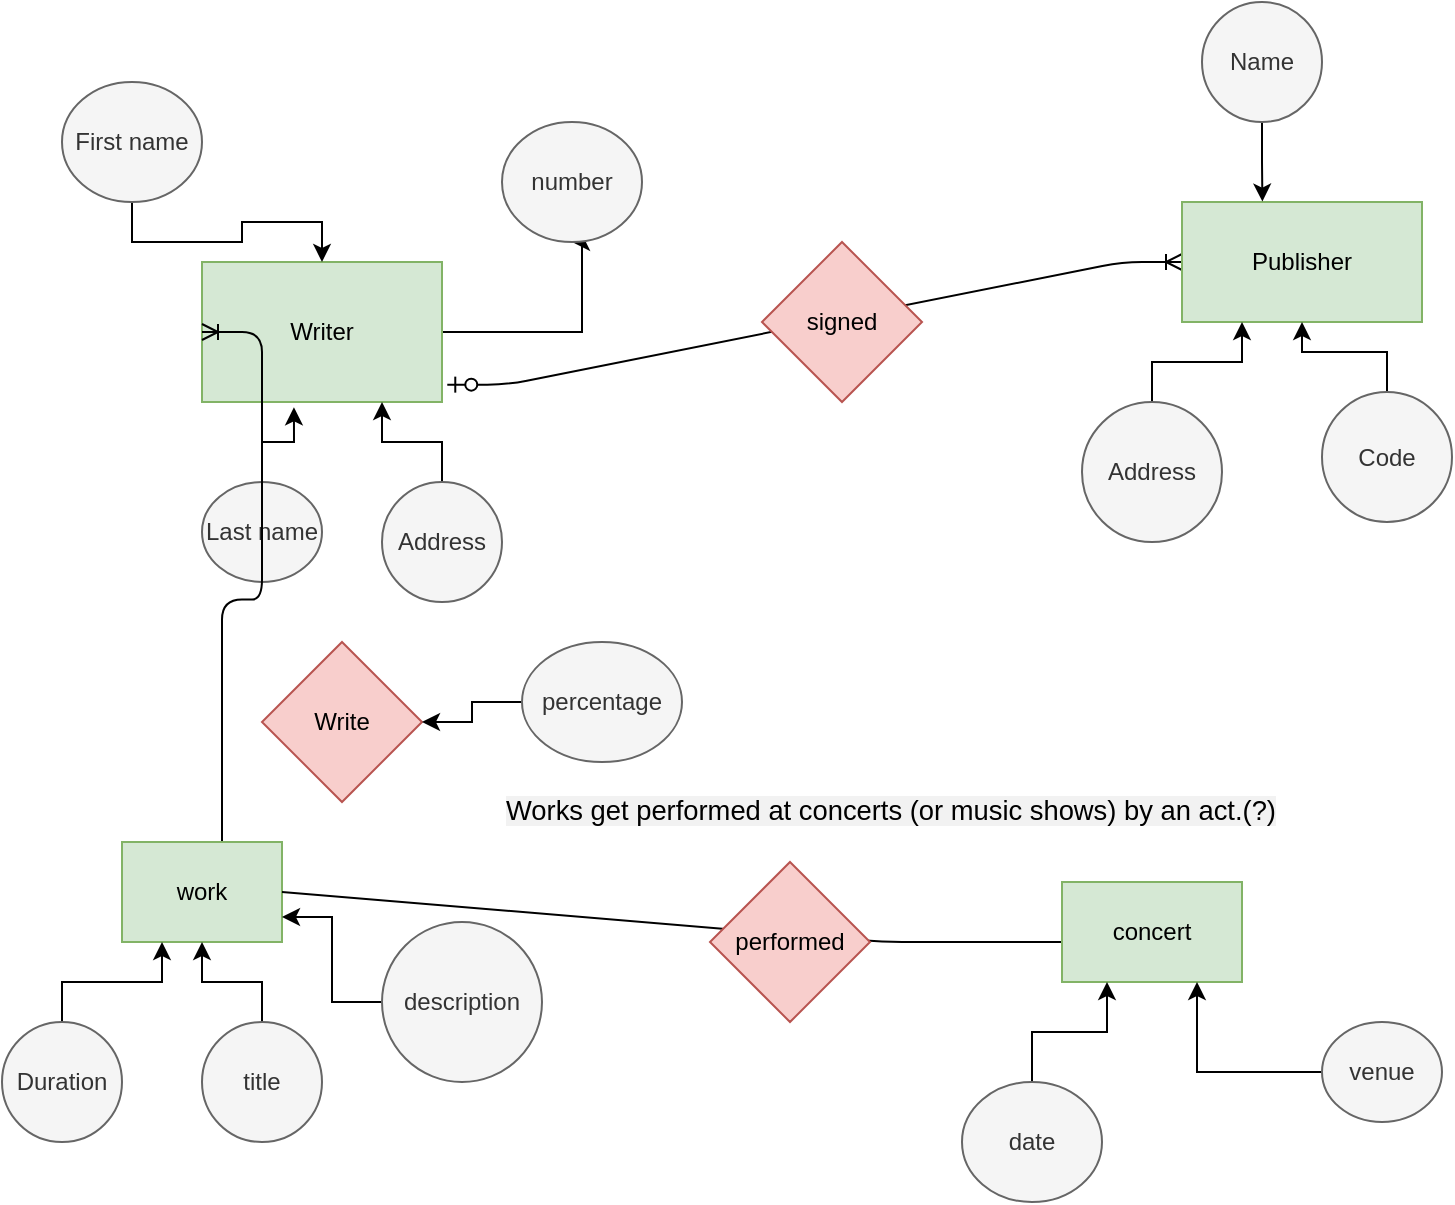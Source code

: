 <mxfile version="13.0.3" type="github">
  <diagram id="Ayu6lZ_QWxF_SbkPnJMy" name="Page-1">
    <mxGraphModel dx="920" dy="552" grid="1" gridSize="10" guides="1" tooltips="1" connect="1" arrows="1" fold="1" page="1" pageScale="1" pageWidth="827" pageHeight="1169" math="0" shadow="0">
      <root>
        <mxCell id="0" />
        <mxCell id="1" parent="0" />
        <mxCell id="JheCykM0N-dgibLzUNRO-3" value="" style="edgeStyle=orthogonalEdgeStyle;rounded=0;orthogonalLoop=1;jettySize=auto;html=1;entryX=0.5;entryY=1;entryDx=0;entryDy=0;" edge="1" parent="1" source="JheCykM0N-dgibLzUNRO-1" target="JheCykM0N-dgibLzUNRO-5">
          <mxGeometry relative="1" as="geometry">
            <mxPoint x="400" y="120" as="targetPoint" />
            <Array as="points">
              <mxPoint x="310" y="185" />
              <mxPoint x="310" y="140" />
            </Array>
          </mxGeometry>
        </mxCell>
        <mxCell id="JheCykM0N-dgibLzUNRO-1" value="Writer" style="rounded=0;whiteSpace=wrap;html=1;fillColor=#d5e8d4;strokeColor=#82b366;" vertex="1" parent="1">
          <mxGeometry x="120" y="150" width="120" height="70" as="geometry" />
        </mxCell>
        <mxCell id="JheCykM0N-dgibLzUNRO-5" value="number" style="ellipse;whiteSpace=wrap;html=1;fillColor=#f5f5f5;strokeColor=#666666;fontColor=#333333;" vertex="1" parent="1">
          <mxGeometry x="270" y="80" width="70" height="60" as="geometry" />
        </mxCell>
        <mxCell id="JheCykM0N-dgibLzUNRO-7" value="" style="edgeStyle=orthogonalEdgeStyle;rounded=0;orthogonalLoop=1;jettySize=auto;html=1;" edge="1" parent="1" source="JheCykM0N-dgibLzUNRO-6" target="JheCykM0N-dgibLzUNRO-1">
          <mxGeometry relative="1" as="geometry" />
        </mxCell>
        <mxCell id="JheCykM0N-dgibLzUNRO-6" value="First name" style="ellipse;whiteSpace=wrap;html=1;fillColor=#f5f5f5;strokeColor=#666666;fontColor=#333333;" vertex="1" parent="1">
          <mxGeometry x="50" y="60" width="70" height="60" as="geometry" />
        </mxCell>
        <mxCell id="JheCykM0N-dgibLzUNRO-10" value="" style="edgeStyle=orthogonalEdgeStyle;rounded=0;orthogonalLoop=1;jettySize=auto;html=1;entryX=0.383;entryY=1.038;entryDx=0;entryDy=0;entryPerimeter=0;" edge="1" parent="1" source="JheCykM0N-dgibLzUNRO-8" target="JheCykM0N-dgibLzUNRO-1">
          <mxGeometry relative="1" as="geometry">
            <mxPoint x="110" y="180" as="targetPoint" />
          </mxGeometry>
        </mxCell>
        <mxCell id="JheCykM0N-dgibLzUNRO-8" value="Last name&lt;br&gt;" style="ellipse;whiteSpace=wrap;html=1;fillColor=#f5f5f5;strokeColor=#666666;fontColor=#333333;" vertex="1" parent="1">
          <mxGeometry x="120" y="260" width="60" height="50" as="geometry" />
        </mxCell>
        <mxCell id="JheCykM0N-dgibLzUNRO-13" value="" style="edgeStyle=orthogonalEdgeStyle;rounded=0;orthogonalLoop=1;jettySize=auto;html=1;entryX=0.75;entryY=1;entryDx=0;entryDy=0;" edge="1" parent="1" source="JheCykM0N-dgibLzUNRO-11" target="JheCykM0N-dgibLzUNRO-1">
          <mxGeometry relative="1" as="geometry">
            <mxPoint x="220" y="260" as="targetPoint" />
          </mxGeometry>
        </mxCell>
        <mxCell id="JheCykM0N-dgibLzUNRO-11" value="Address" style="ellipse;whiteSpace=wrap;html=1;fillColor=#f5f5f5;strokeColor=#666666;fontColor=#333333;" vertex="1" parent="1">
          <mxGeometry x="210" y="260" width="60" height="60" as="geometry" />
        </mxCell>
        <mxCell id="JheCykM0N-dgibLzUNRO-14" value="" style="edgeStyle=entityRelationEdgeStyle;fontSize=12;html=1;endArrow=ERoneToMany;startArrow=ERzeroToOne;exitX=1.022;exitY=0.876;exitDx=0;exitDy=0;exitPerimeter=0;" edge="1" parent="1" source="JheCykM0N-dgibLzUNRO-1">
          <mxGeometry width="100" height="100" relative="1" as="geometry">
            <mxPoint x="430" y="230" as="sourcePoint" />
            <mxPoint x="610" y="150" as="targetPoint" />
          </mxGeometry>
        </mxCell>
        <mxCell id="JheCykM0N-dgibLzUNRO-15" value="signed" style="rhombus;whiteSpace=wrap;html=1;fillColor=#f8cecc;strokeColor=#b85450;" vertex="1" parent="1">
          <mxGeometry x="400" y="140" width="80" height="80" as="geometry" />
        </mxCell>
        <mxCell id="JheCykM0N-dgibLzUNRO-16" value="Publisher" style="rounded=0;whiteSpace=wrap;html=1;fillColor=#d5e8d4;strokeColor=#82b366;" vertex="1" parent="1">
          <mxGeometry x="610" y="120" width="120" height="60" as="geometry" />
        </mxCell>
        <mxCell id="JheCykM0N-dgibLzUNRO-18" style="edgeStyle=orthogonalEdgeStyle;rounded=0;orthogonalLoop=1;jettySize=auto;html=1;entryX=0.335;entryY=-0.004;entryDx=0;entryDy=0;entryPerimeter=0;" edge="1" parent="1" source="JheCykM0N-dgibLzUNRO-17" target="JheCykM0N-dgibLzUNRO-16">
          <mxGeometry relative="1" as="geometry" />
        </mxCell>
        <mxCell id="JheCykM0N-dgibLzUNRO-17" value="Name" style="ellipse;whiteSpace=wrap;html=1;fillColor=#f5f5f5;strokeColor=#666666;fontColor=#333333;" vertex="1" parent="1">
          <mxGeometry x="620" y="20" width="60" height="60" as="geometry" />
        </mxCell>
        <mxCell id="JheCykM0N-dgibLzUNRO-20" style="edgeStyle=orthogonalEdgeStyle;rounded=0;orthogonalLoop=1;jettySize=auto;html=1;entryX=0.25;entryY=1;entryDx=0;entryDy=0;" edge="1" parent="1" source="JheCykM0N-dgibLzUNRO-19" target="JheCykM0N-dgibLzUNRO-16">
          <mxGeometry relative="1" as="geometry" />
        </mxCell>
        <mxCell id="JheCykM0N-dgibLzUNRO-19" value="Address" style="ellipse;whiteSpace=wrap;html=1;fillColor=#f5f5f5;strokeColor=#666666;fontColor=#333333;" vertex="1" parent="1">
          <mxGeometry x="560" y="220" width="70" height="70" as="geometry" />
        </mxCell>
        <mxCell id="JheCykM0N-dgibLzUNRO-22" value="" style="edgeStyle=orthogonalEdgeStyle;rounded=0;orthogonalLoop=1;jettySize=auto;html=1;" edge="1" parent="1" source="JheCykM0N-dgibLzUNRO-21" target="JheCykM0N-dgibLzUNRO-16">
          <mxGeometry relative="1" as="geometry" />
        </mxCell>
        <mxCell id="JheCykM0N-dgibLzUNRO-21" value="Code" style="ellipse;whiteSpace=wrap;html=1;aspect=fixed;fillColor=#f5f5f5;strokeColor=#666666;fontColor=#333333;" vertex="1" parent="1">
          <mxGeometry x="680" y="215" width="65" height="65" as="geometry" />
        </mxCell>
        <mxCell id="JheCykM0N-dgibLzUNRO-23" value="" style="edgeStyle=entityRelationEdgeStyle;fontSize=12;html=1;endArrow=ERoneToMany;entryX=0;entryY=0.5;entryDx=0;entryDy=0;exitX=1;exitY=0.25;exitDx=0;exitDy=0;" edge="1" parent="1" source="JheCykM0N-dgibLzUNRO-26" target="JheCykM0N-dgibLzUNRO-1">
          <mxGeometry width="100" height="100" relative="1" as="geometry">
            <mxPoint x="70" y="400" as="sourcePoint" />
            <mxPoint x="170" y="300" as="targetPoint" />
          </mxGeometry>
        </mxCell>
        <mxCell id="JheCykM0N-dgibLzUNRO-26" value="work" style="rounded=0;whiteSpace=wrap;html=1;fillColor=#d5e8d4;strokeColor=#82b366;" vertex="1" parent="1">
          <mxGeometry x="80" y="440" width="80" height="50" as="geometry" />
        </mxCell>
        <mxCell id="JheCykM0N-dgibLzUNRO-31" value="" style="edgeStyle=orthogonalEdgeStyle;rounded=0;orthogonalLoop=1;jettySize=auto;html=1;entryX=0.25;entryY=1;entryDx=0;entryDy=0;" edge="1" parent="1" source="JheCykM0N-dgibLzUNRO-29" target="JheCykM0N-dgibLzUNRO-26">
          <mxGeometry relative="1" as="geometry">
            <mxPoint x="50" y="450" as="targetPoint" />
          </mxGeometry>
        </mxCell>
        <mxCell id="JheCykM0N-dgibLzUNRO-29" value="Duration&lt;br&gt;" style="ellipse;whiteSpace=wrap;html=1;aspect=fixed;fillColor=#f5f5f5;strokeColor=#666666;fontColor=#333333;" vertex="1" parent="1">
          <mxGeometry x="20" y="530" width="60" height="60" as="geometry" />
        </mxCell>
        <mxCell id="JheCykM0N-dgibLzUNRO-33" value="" style="edgeStyle=orthogonalEdgeStyle;rounded=0;orthogonalLoop=1;jettySize=auto;html=1;" edge="1" parent="1" source="JheCykM0N-dgibLzUNRO-32" target="JheCykM0N-dgibLzUNRO-26">
          <mxGeometry relative="1" as="geometry" />
        </mxCell>
        <mxCell id="JheCykM0N-dgibLzUNRO-32" value="title" style="ellipse;whiteSpace=wrap;html=1;aspect=fixed;fillColor=#f5f5f5;strokeColor=#666666;fontColor=#333333;" vertex="1" parent="1">
          <mxGeometry x="120" y="530" width="60" height="60" as="geometry" />
        </mxCell>
        <mxCell id="JheCykM0N-dgibLzUNRO-36" value="" style="edgeStyle=orthogonalEdgeStyle;rounded=0;orthogonalLoop=1;jettySize=auto;html=1;entryX=1;entryY=0.75;entryDx=0;entryDy=0;" edge="1" parent="1" source="JheCykM0N-dgibLzUNRO-34" target="JheCykM0N-dgibLzUNRO-26">
          <mxGeometry relative="1" as="geometry">
            <mxPoint x="200" y="500.0" as="targetPoint" />
          </mxGeometry>
        </mxCell>
        <mxCell id="JheCykM0N-dgibLzUNRO-34" value="description&lt;br&gt;" style="ellipse;whiteSpace=wrap;html=1;aspect=fixed;fillColor=#f5f5f5;strokeColor=#666666;fontColor=#333333;" vertex="1" parent="1">
          <mxGeometry x="210" y="480" width="80" height="80" as="geometry" />
        </mxCell>
        <mxCell id="JheCykM0N-dgibLzUNRO-37" value="Write&lt;br&gt;" style="rhombus;whiteSpace=wrap;html=1;fillColor=#f8cecc;strokeColor=#b85450;" vertex="1" parent="1">
          <mxGeometry x="150" y="340" width="80" height="80" as="geometry" />
        </mxCell>
        <mxCell id="JheCykM0N-dgibLzUNRO-38" value="" style="endArrow=none;html=1;exitX=1;exitY=0.5;exitDx=0;exitDy=0;" edge="1" parent="1" source="JheCykM0N-dgibLzUNRO-26">
          <mxGeometry width="50" height="50" relative="1" as="geometry">
            <mxPoint x="390" y="390" as="sourcePoint" />
            <mxPoint x="550" y="490" as="targetPoint" />
            <Array as="points">
              <mxPoint x="460" y="490" />
            </Array>
          </mxGeometry>
        </mxCell>
        <mxCell id="JheCykM0N-dgibLzUNRO-41" value="" style="edgeStyle=orthogonalEdgeStyle;rounded=0;orthogonalLoop=1;jettySize=auto;html=1;" edge="1" parent="1" source="JheCykM0N-dgibLzUNRO-39" target="JheCykM0N-dgibLzUNRO-37">
          <mxGeometry relative="1" as="geometry">
            <mxPoint x="280" y="360" as="targetPoint" />
          </mxGeometry>
        </mxCell>
        <mxCell id="JheCykM0N-dgibLzUNRO-39" value="percentage&lt;br&gt;" style="ellipse;whiteSpace=wrap;html=1;fillColor=#f5f5f5;strokeColor=#666666;fontColor=#333333;" vertex="1" parent="1">
          <mxGeometry x="280" y="340" width="80" height="60" as="geometry" />
        </mxCell>
        <mxCell id="JheCykM0N-dgibLzUNRO-42" value="&lt;span style=&quot;font-family: sans-serif ; font-size: 13.687px ; font-style: normal ; font-weight: 400 ; letter-spacing: normal ; text-indent: 0px ; text-transform: none ; word-spacing: 0px ; background-color: rgb(242 , 242 , 242) ; float: none ; display: inline&quot;&gt;Works get performed at concerts (or music shows) by an act.(?)&lt;/span&gt;" style="text;whiteSpace=wrap;html=1;" vertex="1" parent="1">
          <mxGeometry x="270" y="410" width="410" height="30" as="geometry" />
        </mxCell>
        <mxCell id="JheCykM0N-dgibLzUNRO-43" value="performed" style="rhombus;whiteSpace=wrap;html=1;fillColor=#f8cecc;strokeColor=#b85450;" vertex="1" parent="1">
          <mxGeometry x="374" y="450" width="80" height="80" as="geometry" />
        </mxCell>
        <mxCell id="JheCykM0N-dgibLzUNRO-44" value="concert" style="rounded=0;whiteSpace=wrap;html=1;fillColor=#d5e8d4;strokeColor=#82b366;" vertex="1" parent="1">
          <mxGeometry x="550" y="460" width="90" height="50" as="geometry" />
        </mxCell>
        <mxCell id="JheCykM0N-dgibLzUNRO-50" value="" style="edgeStyle=orthogonalEdgeStyle;rounded=0;orthogonalLoop=1;jettySize=auto;html=1;entryX=0.75;entryY=1;entryDx=0;entryDy=0;" edge="1" parent="1" source="JheCykM0N-dgibLzUNRO-45" target="JheCykM0N-dgibLzUNRO-44">
          <mxGeometry relative="1" as="geometry">
            <mxPoint x="710" y="450" as="targetPoint" />
          </mxGeometry>
        </mxCell>
        <mxCell id="JheCykM0N-dgibLzUNRO-45" value="venue" style="ellipse;whiteSpace=wrap;html=1;fillColor=#f5f5f5;strokeColor=#666666;fontColor=#333333;" vertex="1" parent="1">
          <mxGeometry x="680" y="530" width="60" height="50" as="geometry" />
        </mxCell>
        <mxCell id="JheCykM0N-dgibLzUNRO-48" value="" style="edgeStyle=orthogonalEdgeStyle;rounded=0;orthogonalLoop=1;jettySize=auto;html=1;entryX=0.25;entryY=1;entryDx=0;entryDy=0;" edge="1" parent="1" source="JheCykM0N-dgibLzUNRO-46" target="JheCykM0N-dgibLzUNRO-44">
          <mxGeometry relative="1" as="geometry">
            <mxPoint x="535" y="480" as="targetPoint" />
          </mxGeometry>
        </mxCell>
        <mxCell id="JheCykM0N-dgibLzUNRO-46" value="date&lt;br&gt;" style="ellipse;whiteSpace=wrap;html=1;fillColor=#f5f5f5;strokeColor=#666666;fontColor=#333333;" vertex="1" parent="1">
          <mxGeometry x="500" y="560" width="70" height="60" as="geometry" />
        </mxCell>
      </root>
    </mxGraphModel>
  </diagram>
</mxfile>
